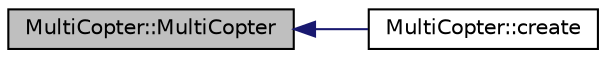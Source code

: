 digraph "MultiCopter::MultiCopter"
{
 // INTERACTIVE_SVG=YES
  edge [fontname="Helvetica",fontsize="10",labelfontname="Helvetica",labelfontsize="10"];
  node [fontname="Helvetica",fontsize="10",shape=record];
  rankdir="LR";
  Node1 [label="MultiCopter::MultiCopter",height=0.2,width=0.4,color="black", fillcolor="grey75", style="filled" fontcolor="black"];
  Node1 -> Node2 [dir="back",color="midnightblue",fontsize="10",style="solid",fontname="Helvetica"];
  Node2 [label="MultiCopter::create",height=0.2,width=0.4,color="black", fillcolor="white", style="filled",URL="$classMultiCopter.html#a1dce30c22235d0f1accfe9165d564d96"];
}
